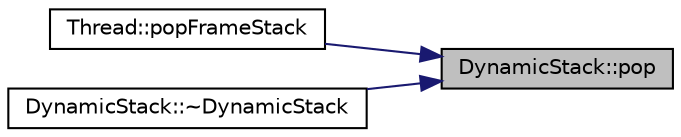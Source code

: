 digraph "DynamicStack::pop"
{
 // LATEX_PDF_SIZE
  edge [fontname="Helvetica",fontsize="10",labelfontname="Helvetica",labelfontsize="10"];
  node [fontname="Helvetica",fontsize="10",shape=record];
  rankdir="RL";
  Node1 [label="DynamicStack::pop",height=0.2,width=0.4,color="black", fillcolor="grey75", style="filled", fontcolor="black",tooltip=" "];
  Node1 -> Node2 [dir="back",color="midnightblue",fontsize="10",style="solid",fontname="Helvetica"];
  Node2 [label="Thread::popFrameStack",height=0.2,width=0.4,color="black", fillcolor="white", style="filled",URL="$class_thread.html#a7c16d34b2fdd6304d9b4d285e99914c0",tooltip=" "];
  Node1 -> Node3 [dir="back",color="midnightblue",fontsize="10",style="solid",fontname="Helvetica"];
  Node3 [label="DynamicStack::~DynamicStack",height=0.2,width=0.4,color="black", fillcolor="white", style="filled",URL="$class_dynamic_stack.html#a152049cfcf76654e65e729ea8920062a",tooltip=" "];
}
